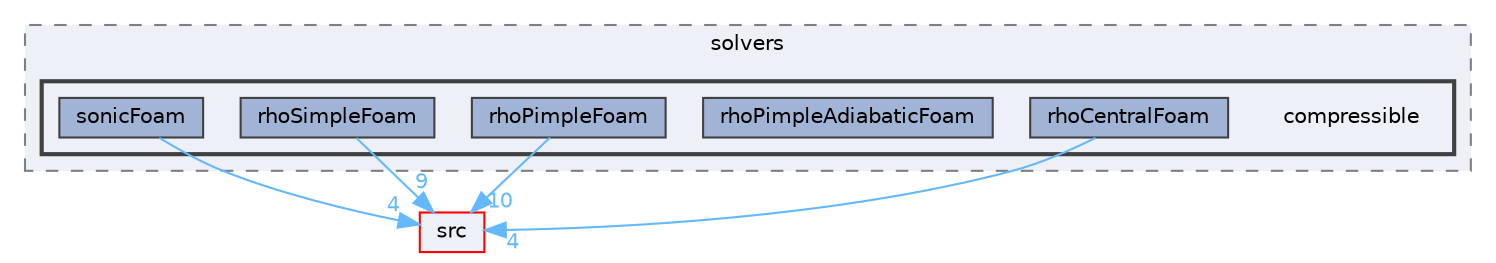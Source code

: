 digraph "applications/solvers/compressible"
{
 // LATEX_PDF_SIZE
  bgcolor="transparent";
  edge [fontname=Helvetica,fontsize=10,labelfontname=Helvetica,labelfontsize=10];
  node [fontname=Helvetica,fontsize=10,shape=box,height=0.2,width=0.4];
  compound=true
  subgraph clusterdir_fdd174abb8ada244b49e98779c87ac3c {
    graph [ bgcolor="#edf0f7", pencolor="grey50", label="solvers", fontname=Helvetica,fontsize=10 style="filled,dashed", URL="dir_fdd174abb8ada244b49e98779c87ac3c.html",tooltip=""]
  subgraph clusterdir_ec6fbd2e4e71296a5c4843bd2aa1db19 {
    graph [ bgcolor="#edf0f7", pencolor="grey25", label="", fontname=Helvetica,fontsize=10 style="filled,bold", URL="dir_ec6fbd2e4e71296a5c4843bd2aa1db19.html",tooltip=""]
    dir_ec6fbd2e4e71296a5c4843bd2aa1db19 [shape=plaintext, label="compressible"];
  dir_8c4f4a8ce07987620cd67e649aa17b87 [label="rhoCentralFoam", fillcolor="#a2b4d6", color="grey25", style="filled", URL="dir_8c4f4a8ce07987620cd67e649aa17b87.html",tooltip=""];
  dir_6e0c2db4140d9f389958152f56108d9e [label="rhoPimpleAdiabaticFoam", fillcolor="#a2b4d6", color="grey25", style="filled", URL="dir_6e0c2db4140d9f389958152f56108d9e.html",tooltip=""];
  dir_2025a31a9eeef68e4ac8ec5ebf0b177c [label="rhoPimpleFoam", fillcolor="#a2b4d6", color="grey25", style="filled", URL="dir_2025a31a9eeef68e4ac8ec5ebf0b177c.html",tooltip=""];
  dir_02f8561ddd21433f2eae679929d7c0f8 [label="rhoSimpleFoam", fillcolor="#a2b4d6", color="grey25", style="filled", URL="dir_02f8561ddd21433f2eae679929d7c0f8.html",tooltip=""];
  dir_5c7741d678abb4eb6f65432f0716c51d [label="sonicFoam", fillcolor="#a2b4d6", color="grey25", style="filled", URL="dir_5c7741d678abb4eb6f65432f0716c51d.html",tooltip=""];
  }
  }
  dir_68267d1309a1af8e8297ef4c3efbcdba [label="src", fillcolor="#edf0f7", color="red", style="filled", URL="dir_68267d1309a1af8e8297ef4c3efbcdba.html",tooltip=""];
  dir_8c4f4a8ce07987620cd67e649aa17b87->dir_68267d1309a1af8e8297ef4c3efbcdba [headlabel="4", labeldistance=1.5 headhref="dir_003338_003729.html" href="dir_003338_003729.html" color="steelblue1" fontcolor="steelblue1"];
  dir_2025a31a9eeef68e4ac8ec5ebf0b177c->dir_68267d1309a1af8e8297ef4c3efbcdba [headlabel="10", labeldistance=1.5 headhref="dir_003341_003729.html" href="dir_003341_003729.html" color="steelblue1" fontcolor="steelblue1"];
  dir_02f8561ddd21433f2eae679929d7c0f8->dir_68267d1309a1af8e8297ef4c3efbcdba [headlabel="9", labeldistance=1.5 headhref="dir_003346_003729.html" href="dir_003346_003729.html" color="steelblue1" fontcolor="steelblue1"];
  dir_5c7741d678abb4eb6f65432f0716c51d->dir_68267d1309a1af8e8297ef4c3efbcdba [headlabel="4", labeldistance=1.5 headhref="dir_003661_003729.html" href="dir_003661_003729.html" color="steelblue1" fontcolor="steelblue1"];
}
